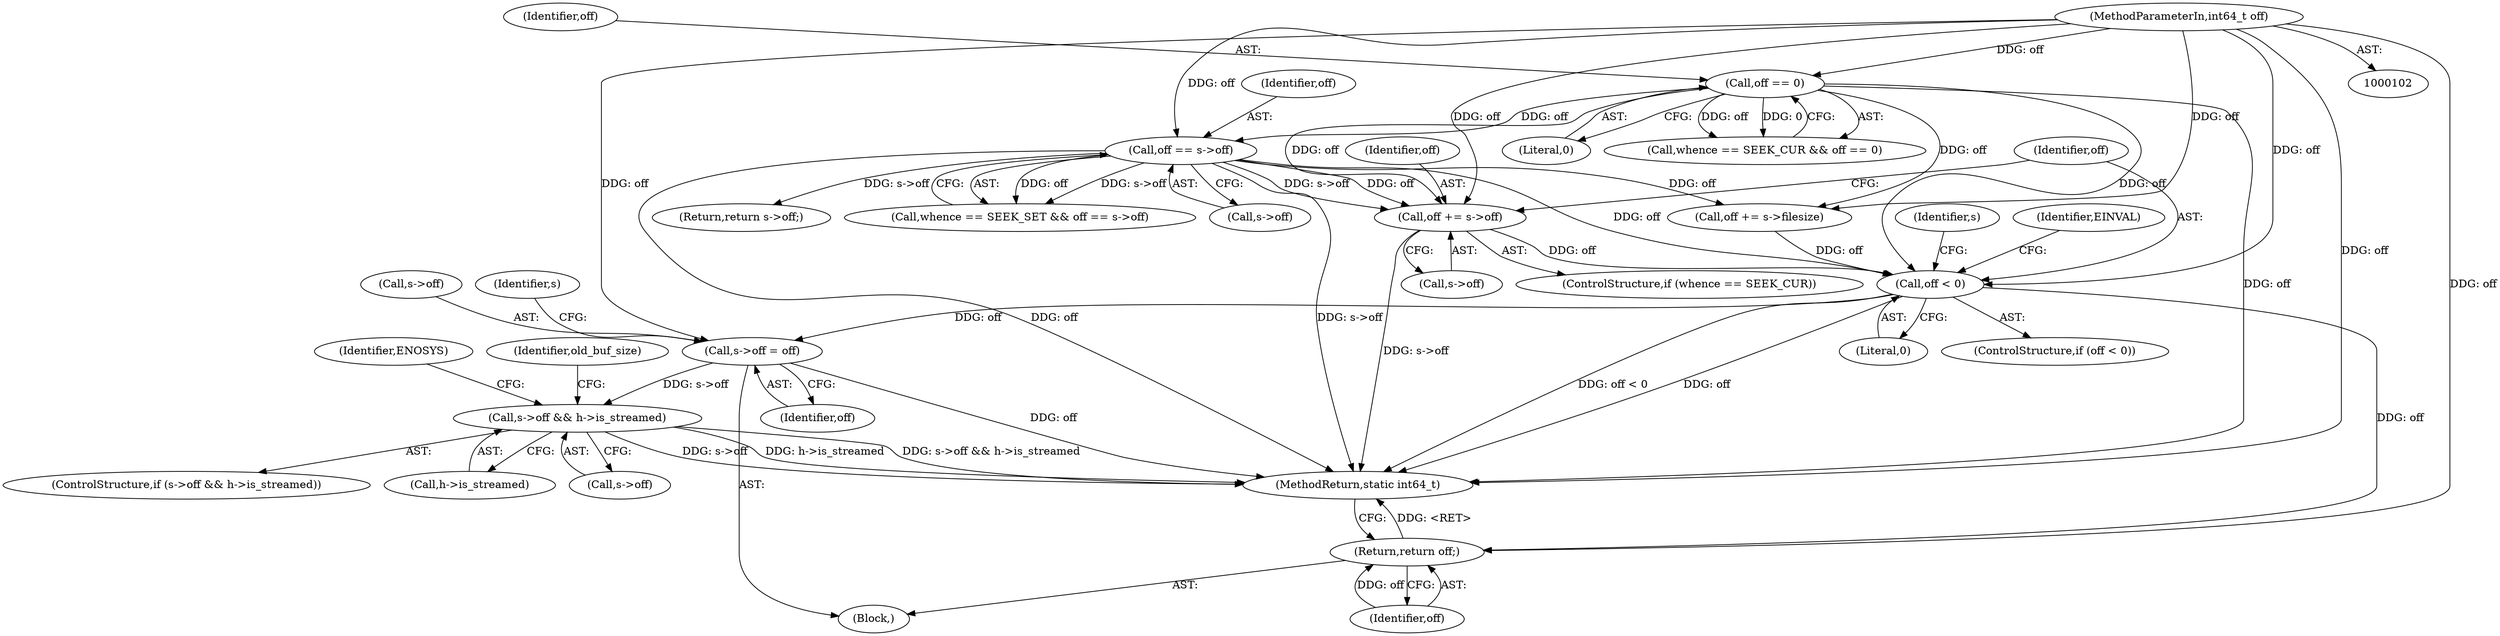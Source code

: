 digraph "0_FFmpeg_2a05c8f813de6f2278827734bf8102291e7484aa_5@pointer" {
"1000186" [label="(Call,off += s->off)"];
"1000158" [label="(Call,off == s->off)"];
"1000151" [label="(Call,off == 0)"];
"1000104" [label="(MethodParameterIn,int64_t off)"];
"1000210" [label="(Call,off < 0)"];
"1000216" [label="(Call,s->off = off)"];
"1000222" [label="(Call,s->off && h->is_streamed)"];
"1000304" [label="(Return,return off;)"];
"1000209" [label="(ControlStructure,if (off < 0))"];
"1000224" [label="(Identifier,s)"];
"1000226" [label="(Call,h->is_streamed)"];
"1000220" [label="(Identifier,off)"];
"1000218" [label="(Identifier,s)"];
"1000186" [label="(Call,off += s->off)"];
"1000210" [label="(Call,off < 0)"];
"1000152" [label="(Identifier,off)"];
"1000212" [label="(Literal,0)"];
"1000182" [label="(ControlStructure,if (whence == SEEK_CUR))"];
"1000159" [label="(Identifier,off)"];
"1000187" [label="(Identifier,off)"];
"1000211" [label="(Identifier,off)"];
"1000217" [label="(Call,s->off)"];
"1000233" [label="(Identifier,old_buf_size)"];
"1000107" [label="(Block,)"];
"1000221" [label="(ControlStructure,if (s->off && h->is_streamed))"];
"1000306" [label="(MethodReturn,static int64_t)"];
"1000231" [label="(Identifier,ENOSYS)"];
"1000215" [label="(Identifier,EINVAL)"];
"1000158" [label="(Call,off == s->off)"];
"1000196" [label="(Call,off += s->filesize)"];
"1000163" [label="(Return,return s->off;)"];
"1000153" [label="(Literal,0)"];
"1000223" [label="(Call,s->off)"];
"1000304" [label="(Return,return off;)"];
"1000154" [label="(Call,whence == SEEK_SET && off == s->off)"];
"1000188" [label="(Call,s->off)"];
"1000216" [label="(Call,s->off = off)"];
"1000305" [label="(Identifier,off)"];
"1000160" [label="(Call,s->off)"];
"1000147" [label="(Call,whence == SEEK_CUR && off == 0)"];
"1000222" [label="(Call,s->off && h->is_streamed)"];
"1000104" [label="(MethodParameterIn,int64_t off)"];
"1000151" [label="(Call,off == 0)"];
"1000186" -> "1000182"  [label="AST: "];
"1000186" -> "1000188"  [label="CFG: "];
"1000187" -> "1000186"  [label="AST: "];
"1000188" -> "1000186"  [label="AST: "];
"1000211" -> "1000186"  [label="CFG: "];
"1000186" -> "1000306"  [label="DDG: s->off"];
"1000158" -> "1000186"  [label="DDG: s->off"];
"1000158" -> "1000186"  [label="DDG: off"];
"1000151" -> "1000186"  [label="DDG: off"];
"1000104" -> "1000186"  [label="DDG: off"];
"1000186" -> "1000210"  [label="DDG: off"];
"1000158" -> "1000154"  [label="AST: "];
"1000158" -> "1000160"  [label="CFG: "];
"1000159" -> "1000158"  [label="AST: "];
"1000160" -> "1000158"  [label="AST: "];
"1000154" -> "1000158"  [label="CFG: "];
"1000158" -> "1000306"  [label="DDG: off"];
"1000158" -> "1000306"  [label="DDG: s->off"];
"1000158" -> "1000154"  [label="DDG: off"];
"1000158" -> "1000154"  [label="DDG: s->off"];
"1000151" -> "1000158"  [label="DDG: off"];
"1000104" -> "1000158"  [label="DDG: off"];
"1000158" -> "1000163"  [label="DDG: s->off"];
"1000158" -> "1000196"  [label="DDG: off"];
"1000158" -> "1000210"  [label="DDG: off"];
"1000151" -> "1000147"  [label="AST: "];
"1000151" -> "1000153"  [label="CFG: "];
"1000152" -> "1000151"  [label="AST: "];
"1000153" -> "1000151"  [label="AST: "];
"1000147" -> "1000151"  [label="CFG: "];
"1000151" -> "1000306"  [label="DDG: off"];
"1000151" -> "1000147"  [label="DDG: off"];
"1000151" -> "1000147"  [label="DDG: 0"];
"1000104" -> "1000151"  [label="DDG: off"];
"1000151" -> "1000196"  [label="DDG: off"];
"1000151" -> "1000210"  [label="DDG: off"];
"1000104" -> "1000102"  [label="AST: "];
"1000104" -> "1000306"  [label="DDG: off"];
"1000104" -> "1000196"  [label="DDG: off"];
"1000104" -> "1000210"  [label="DDG: off"];
"1000104" -> "1000216"  [label="DDG: off"];
"1000104" -> "1000304"  [label="DDG: off"];
"1000210" -> "1000209"  [label="AST: "];
"1000210" -> "1000212"  [label="CFG: "];
"1000211" -> "1000210"  [label="AST: "];
"1000212" -> "1000210"  [label="AST: "];
"1000215" -> "1000210"  [label="CFG: "];
"1000218" -> "1000210"  [label="CFG: "];
"1000210" -> "1000306"  [label="DDG: off < 0"];
"1000210" -> "1000306"  [label="DDG: off"];
"1000196" -> "1000210"  [label="DDG: off"];
"1000210" -> "1000216"  [label="DDG: off"];
"1000210" -> "1000304"  [label="DDG: off"];
"1000216" -> "1000107"  [label="AST: "];
"1000216" -> "1000220"  [label="CFG: "];
"1000217" -> "1000216"  [label="AST: "];
"1000220" -> "1000216"  [label="AST: "];
"1000224" -> "1000216"  [label="CFG: "];
"1000216" -> "1000306"  [label="DDG: off"];
"1000216" -> "1000222"  [label="DDG: s->off"];
"1000222" -> "1000221"  [label="AST: "];
"1000222" -> "1000223"  [label="CFG: "];
"1000222" -> "1000226"  [label="CFG: "];
"1000223" -> "1000222"  [label="AST: "];
"1000226" -> "1000222"  [label="AST: "];
"1000231" -> "1000222"  [label="CFG: "];
"1000233" -> "1000222"  [label="CFG: "];
"1000222" -> "1000306"  [label="DDG: s->off"];
"1000222" -> "1000306"  [label="DDG: h->is_streamed"];
"1000222" -> "1000306"  [label="DDG: s->off && h->is_streamed"];
"1000304" -> "1000107"  [label="AST: "];
"1000304" -> "1000305"  [label="CFG: "];
"1000305" -> "1000304"  [label="AST: "];
"1000306" -> "1000304"  [label="CFG: "];
"1000304" -> "1000306"  [label="DDG: <RET>"];
"1000305" -> "1000304"  [label="DDG: off"];
}
